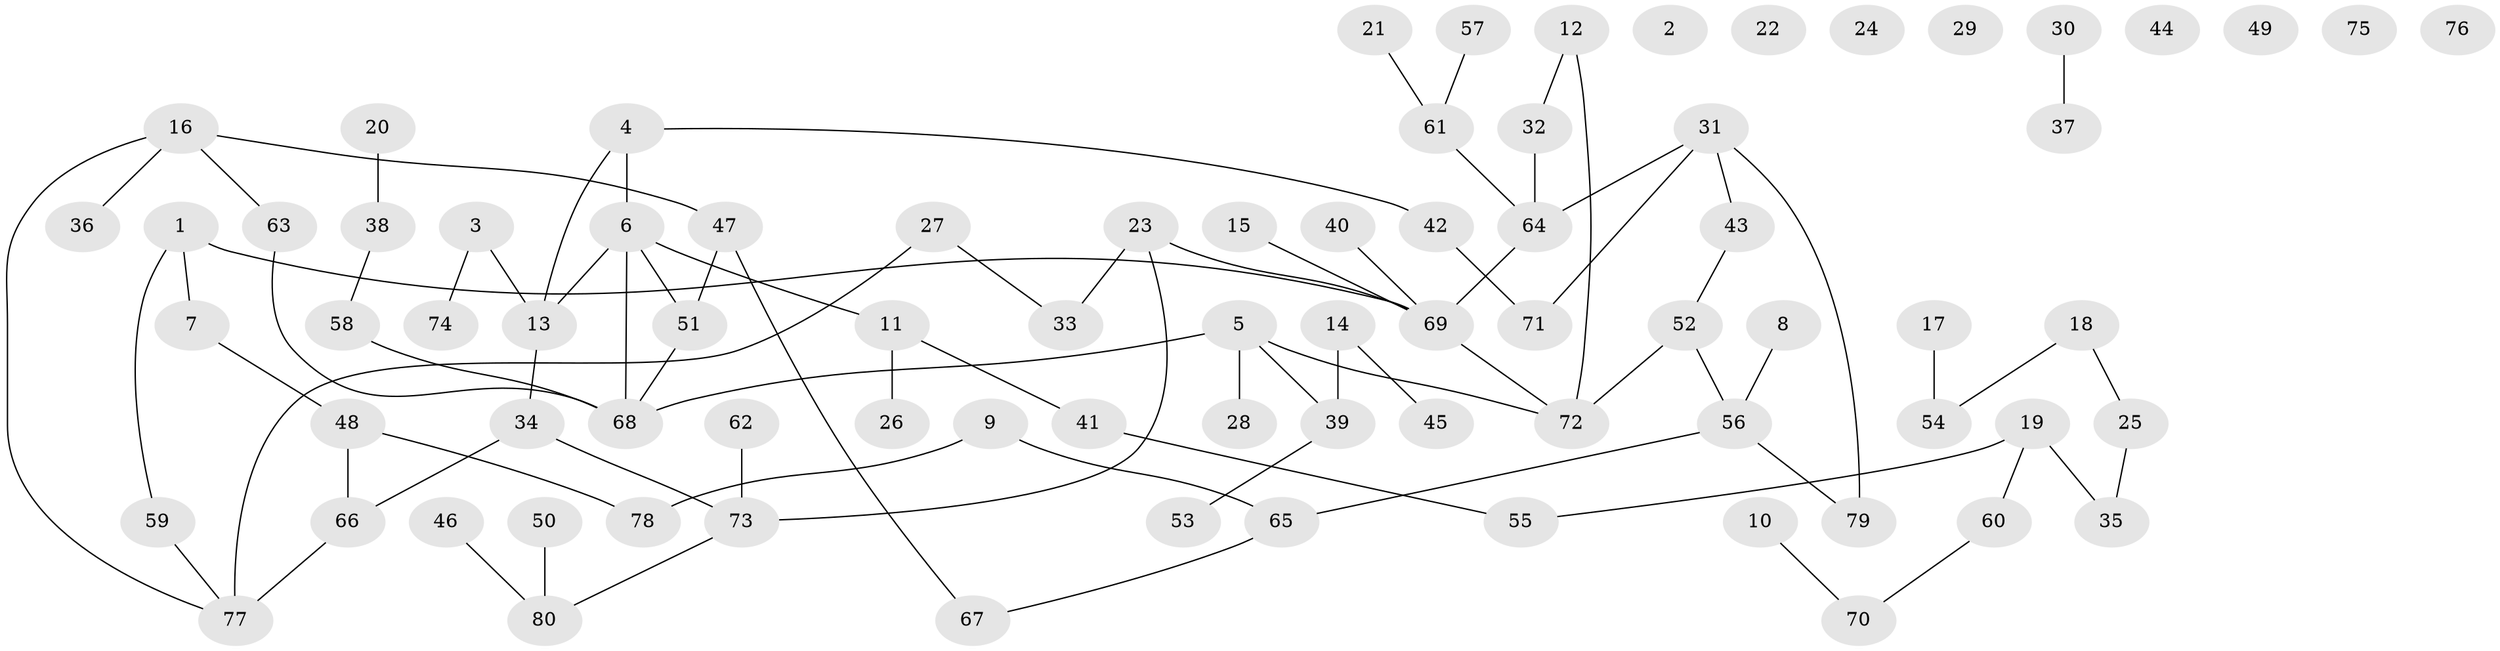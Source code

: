 // coarse degree distribution, {3: 0.175, 0: 0.225, 1: 0.3, 12: 0.025, 2: 0.175, 4: 0.075, 9: 0.025}
// Generated by graph-tools (version 1.1) at 2025/16/03/04/25 18:16:32]
// undirected, 80 vertices, 84 edges
graph export_dot {
graph [start="1"]
  node [color=gray90,style=filled];
  1;
  2;
  3;
  4;
  5;
  6;
  7;
  8;
  9;
  10;
  11;
  12;
  13;
  14;
  15;
  16;
  17;
  18;
  19;
  20;
  21;
  22;
  23;
  24;
  25;
  26;
  27;
  28;
  29;
  30;
  31;
  32;
  33;
  34;
  35;
  36;
  37;
  38;
  39;
  40;
  41;
  42;
  43;
  44;
  45;
  46;
  47;
  48;
  49;
  50;
  51;
  52;
  53;
  54;
  55;
  56;
  57;
  58;
  59;
  60;
  61;
  62;
  63;
  64;
  65;
  66;
  67;
  68;
  69;
  70;
  71;
  72;
  73;
  74;
  75;
  76;
  77;
  78;
  79;
  80;
  1 -- 7;
  1 -- 59;
  1 -- 69;
  3 -- 13;
  3 -- 74;
  4 -- 6;
  4 -- 13;
  4 -- 42;
  5 -- 28;
  5 -- 39;
  5 -- 68;
  5 -- 72;
  6 -- 11;
  6 -- 13;
  6 -- 51;
  6 -- 68;
  7 -- 48;
  8 -- 56;
  9 -- 65;
  9 -- 78;
  10 -- 70;
  11 -- 26;
  11 -- 41;
  12 -- 32;
  12 -- 72;
  13 -- 34;
  14 -- 39;
  14 -- 45;
  15 -- 69;
  16 -- 36;
  16 -- 47;
  16 -- 63;
  16 -- 77;
  17 -- 54;
  18 -- 25;
  18 -- 54;
  19 -- 35;
  19 -- 55;
  19 -- 60;
  20 -- 38;
  21 -- 61;
  23 -- 33;
  23 -- 69;
  23 -- 73;
  25 -- 35;
  27 -- 33;
  27 -- 77;
  30 -- 37;
  31 -- 43;
  31 -- 64;
  31 -- 71;
  31 -- 79;
  32 -- 64;
  34 -- 66;
  34 -- 73;
  38 -- 58;
  39 -- 53;
  40 -- 69;
  41 -- 55;
  42 -- 71;
  43 -- 52;
  46 -- 80;
  47 -- 51;
  47 -- 67;
  48 -- 66;
  48 -- 78;
  50 -- 80;
  51 -- 68;
  52 -- 56;
  52 -- 72;
  56 -- 65;
  56 -- 79;
  57 -- 61;
  58 -- 68;
  59 -- 77;
  60 -- 70;
  61 -- 64;
  62 -- 73;
  63 -- 68;
  64 -- 69;
  65 -- 67;
  66 -- 77;
  69 -- 72;
  73 -- 80;
}
